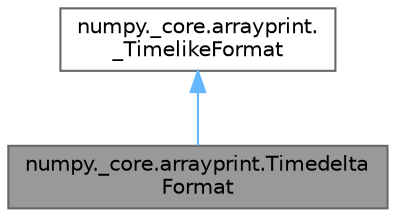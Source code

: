 digraph "numpy._core.arrayprint.TimedeltaFormat"
{
 // LATEX_PDF_SIZE
  bgcolor="transparent";
  edge [fontname=Helvetica,fontsize=10,labelfontname=Helvetica,labelfontsize=10];
  node [fontname=Helvetica,fontsize=10,shape=box,height=0.2,width=0.4];
  Node1 [id="Node000001",label="numpy._core.arrayprint.Timedelta\lFormat",height=0.2,width=0.4,color="gray40", fillcolor="grey60", style="filled", fontcolor="black",tooltip=" "];
  Node2 -> Node1 [id="edge2_Node000001_Node000002",dir="back",color="steelblue1",style="solid",tooltip=" "];
  Node2 [id="Node000002",label="numpy._core.arrayprint.\l_TimelikeFormat",height=0.2,width=0.4,color="gray40", fillcolor="white", style="filled",URL="$classnumpy_1_1__core_1_1arrayprint_1_1__TimelikeFormat.html",tooltip=" "];
}
